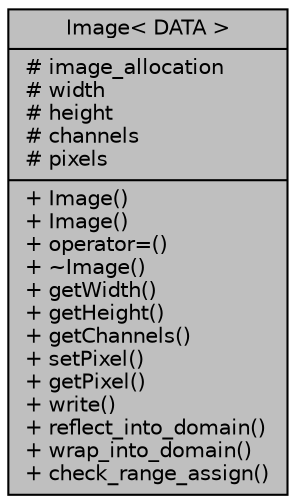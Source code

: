 digraph "Image&lt; DATA &gt;"
{
 // LATEX_PDF_SIZE
  edge [fontname="Helvetica",fontsize="10",labelfontname="Helvetica",labelfontsize="10"];
  node [fontname="Helvetica",fontsize="10",shape=record];
  Node1 [label="{Image\< DATA \>\n|# image_allocation\l# width\l# height\l# channels\l# pixels\l|+ Image()\l+ Image()\l+ operator=()\l+ ~Image()\l+ getWidth()\l+ getHeight()\l+ getChannels()\l+ setPixel()\l+ getPixel()\l+ write()\l+ reflect_into_domain()\l+ wrap_into_domain()\l+ check_range_assign()\l}",height=0.2,width=0.4,color="black", fillcolor="grey75", style="filled", fontcolor="black",tooltip="Class for representing and manipulating images."];
}
